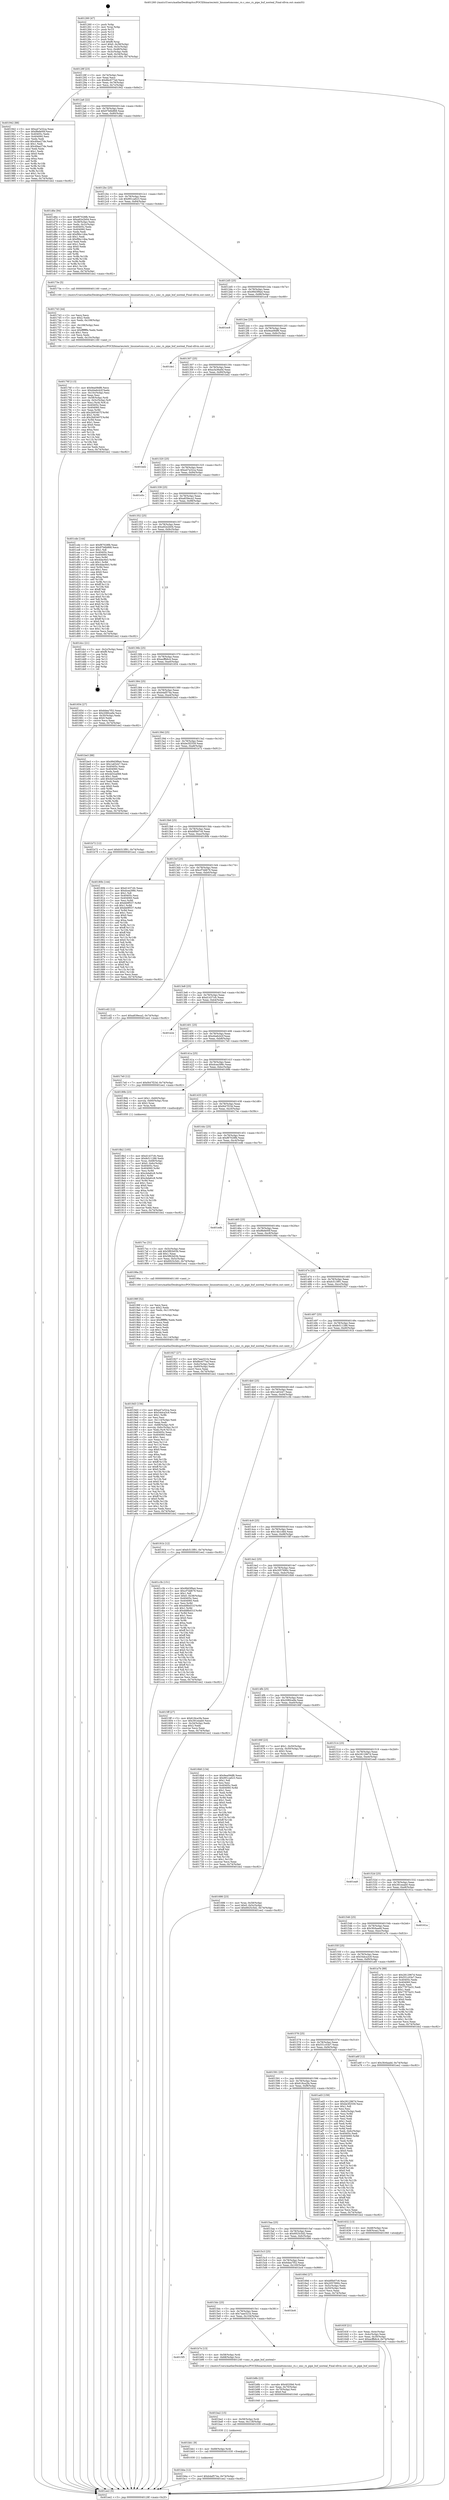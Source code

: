 digraph "0x401260" {
  label = "0x401260 (/mnt/c/Users/mathe/Desktop/tcc/POCII/binaries/extr_linuxnetsmcsmc_rx.c_smc_rx_pipe_buf_nosteal_Final-ollvm.out::main(0))"
  labelloc = "t"
  node[shape=record]

  Entry [label="",width=0.3,height=0.3,shape=circle,fillcolor=black,style=filled]
  "0x40128f" [label="{
     0x40128f [23]\l
     | [instrs]\l
     &nbsp;&nbsp;0x40128f \<+3\>: mov -0x74(%rbp),%eax\l
     &nbsp;&nbsp;0x401292 \<+2\>: mov %eax,%ecx\l
     &nbsp;&nbsp;0x401294 \<+6\>: sub $0x8bc677ed,%ecx\l
     &nbsp;&nbsp;0x40129a \<+3\>: mov %eax,-0x78(%rbp)\l
     &nbsp;&nbsp;0x40129d \<+3\>: mov %ecx,-0x7c(%rbp)\l
     &nbsp;&nbsp;0x4012a0 \<+6\>: je 0000000000401942 \<main+0x6e2\>\l
  }"]
  "0x401942" [label="{
     0x401942 [88]\l
     | [instrs]\l
     &nbsp;&nbsp;0x401942 \<+5\>: mov $0xa47a32ca,%eax\l
     &nbsp;&nbsp;0x401947 \<+5\>: mov $0xf8efe00f,%ecx\l
     &nbsp;&nbsp;0x40194c \<+7\>: mov 0x40405c,%edx\l
     &nbsp;&nbsp;0x401953 \<+7\>: mov 0x404060,%esi\l
     &nbsp;&nbsp;0x40195a \<+2\>: mov %edx,%edi\l
     &nbsp;&nbsp;0x40195c \<+6\>: add $0x49aa27de,%edi\l
     &nbsp;&nbsp;0x401962 \<+3\>: sub $0x1,%edi\l
     &nbsp;&nbsp;0x401965 \<+6\>: sub $0x49aa27de,%edi\l
     &nbsp;&nbsp;0x40196b \<+3\>: imul %edi,%edx\l
     &nbsp;&nbsp;0x40196e \<+3\>: and $0x1,%edx\l
     &nbsp;&nbsp;0x401971 \<+3\>: cmp $0x0,%edx\l
     &nbsp;&nbsp;0x401974 \<+4\>: sete %r8b\l
     &nbsp;&nbsp;0x401978 \<+3\>: cmp $0xa,%esi\l
     &nbsp;&nbsp;0x40197b \<+4\>: setl %r9b\l
     &nbsp;&nbsp;0x40197f \<+3\>: mov %r8b,%r10b\l
     &nbsp;&nbsp;0x401982 \<+3\>: and %r9b,%r10b\l
     &nbsp;&nbsp;0x401985 \<+3\>: xor %r9b,%r8b\l
     &nbsp;&nbsp;0x401988 \<+3\>: or %r8b,%r10b\l
     &nbsp;&nbsp;0x40198b \<+4\>: test $0x1,%r10b\l
     &nbsp;&nbsp;0x40198f \<+3\>: cmovne %ecx,%eax\l
     &nbsp;&nbsp;0x401992 \<+3\>: mov %eax,-0x74(%rbp)\l
     &nbsp;&nbsp;0x401995 \<+5\>: jmp 0000000000401ee2 \<main+0xc82\>\l
  }"]
  "0x4012a6" [label="{
     0x4012a6 [22]\l
     | [instrs]\l
     &nbsp;&nbsp;0x4012a6 \<+5\>: jmp 00000000004012ab \<main+0x4b\>\l
     &nbsp;&nbsp;0x4012ab \<+3\>: mov -0x78(%rbp),%eax\l
     &nbsp;&nbsp;0x4012ae \<+5\>: sub $0x97b6b868,%eax\l
     &nbsp;&nbsp;0x4012b3 \<+3\>: mov %eax,-0x80(%rbp)\l
     &nbsp;&nbsp;0x4012b6 \<+6\>: je 0000000000401d6e \<main+0xb0e\>\l
  }"]
  Exit [label="",width=0.3,height=0.3,shape=circle,fillcolor=black,style=filled,peripheries=2]
  "0x401d6e" [label="{
     0x401d6e [94]\l
     | [instrs]\l
     &nbsp;&nbsp;0x401d6e \<+5\>: mov $0xf87028fb,%eax\l
     &nbsp;&nbsp;0x401d73 \<+5\>: mov $0xa92e2b04,%ecx\l
     &nbsp;&nbsp;0x401d78 \<+3\>: mov -0x38(%rbp),%edx\l
     &nbsp;&nbsp;0x401d7b \<+3\>: mov %edx,-0x2c(%rbp)\l
     &nbsp;&nbsp;0x401d7e \<+7\>: mov 0x40405c,%edx\l
     &nbsp;&nbsp;0x401d85 \<+7\>: mov 0x404060,%esi\l
     &nbsp;&nbsp;0x401d8c \<+2\>: mov %edx,%edi\l
     &nbsp;&nbsp;0x401d8e \<+6\>: add $0xf9bc14ba,%edi\l
     &nbsp;&nbsp;0x401d94 \<+3\>: sub $0x1,%edi\l
     &nbsp;&nbsp;0x401d97 \<+6\>: sub $0xf9bc14ba,%edi\l
     &nbsp;&nbsp;0x401d9d \<+3\>: imul %edi,%edx\l
     &nbsp;&nbsp;0x401da0 \<+3\>: and $0x1,%edx\l
     &nbsp;&nbsp;0x401da3 \<+3\>: cmp $0x0,%edx\l
     &nbsp;&nbsp;0x401da6 \<+4\>: sete %r8b\l
     &nbsp;&nbsp;0x401daa \<+3\>: cmp $0xa,%esi\l
     &nbsp;&nbsp;0x401dad \<+4\>: setl %r9b\l
     &nbsp;&nbsp;0x401db1 \<+3\>: mov %r8b,%r10b\l
     &nbsp;&nbsp;0x401db4 \<+3\>: and %r9b,%r10b\l
     &nbsp;&nbsp;0x401db7 \<+3\>: xor %r9b,%r8b\l
     &nbsp;&nbsp;0x401dba \<+3\>: or %r8b,%r10b\l
     &nbsp;&nbsp;0x401dbd \<+4\>: test $0x1,%r10b\l
     &nbsp;&nbsp;0x401dc1 \<+3\>: cmovne %ecx,%eax\l
     &nbsp;&nbsp;0x401dc4 \<+3\>: mov %eax,-0x74(%rbp)\l
     &nbsp;&nbsp;0x401dc7 \<+5\>: jmp 0000000000401ee2 \<main+0xc82\>\l
  }"]
  "0x4012bc" [label="{
     0x4012bc [25]\l
     | [instrs]\l
     &nbsp;&nbsp;0x4012bc \<+5\>: jmp 00000000004012c1 \<main+0x61\>\l
     &nbsp;&nbsp;0x4012c1 \<+3\>: mov -0x78(%rbp),%eax\l
     &nbsp;&nbsp;0x4012c4 \<+5\>: sub $0x991ca623,%eax\l
     &nbsp;&nbsp;0x4012c9 \<+6\>: mov %eax,-0x84(%rbp)\l
     &nbsp;&nbsp;0x4012cf \<+6\>: je 000000000040173e \<main+0x4de\>\l
  }"]
  "0x401bba" [label="{
     0x401bba [12]\l
     | [instrs]\l
     &nbsp;&nbsp;0x401bba \<+7\>: movl $0xb4af574a,-0x74(%rbp)\l
     &nbsp;&nbsp;0x401bc1 \<+5\>: jmp 0000000000401ee2 \<main+0xc82\>\l
  }"]
  "0x40173e" [label="{
     0x40173e [5]\l
     | [instrs]\l
     &nbsp;&nbsp;0x40173e \<+5\>: call 0000000000401160 \<next_i\>\l
     | [calls]\l
     &nbsp;&nbsp;0x401160 \{1\} (/mnt/c/Users/mathe/Desktop/tcc/POCII/binaries/extr_linuxnetsmcsmc_rx.c_smc_rx_pipe_buf_nosteal_Final-ollvm.out::next_i)\l
  }"]
  "0x4012d5" [label="{
     0x4012d5 [25]\l
     | [instrs]\l
     &nbsp;&nbsp;0x4012d5 \<+5\>: jmp 00000000004012da \<main+0x7a\>\l
     &nbsp;&nbsp;0x4012da \<+3\>: mov -0x78(%rbp),%eax\l
     &nbsp;&nbsp;0x4012dd \<+5\>: sub $0x99d3f9a4,%eax\l
     &nbsp;&nbsp;0x4012e2 \<+6\>: mov %eax,-0x88(%rbp)\l
     &nbsp;&nbsp;0x4012e8 \<+6\>: je 0000000000401ec8 \<main+0xc68\>\l
  }"]
  "0x401bb1" [label="{
     0x401bb1 [9]\l
     | [instrs]\l
     &nbsp;&nbsp;0x401bb1 \<+4\>: mov -0x68(%rbp),%rdi\l
     &nbsp;&nbsp;0x401bb5 \<+5\>: call 0000000000401030 \<free@plt\>\l
     | [calls]\l
     &nbsp;&nbsp;0x401030 \{1\} (unknown)\l
  }"]
  "0x401ec8" [label="{
     0x401ec8\l
  }", style=dashed]
  "0x4012ee" [label="{
     0x4012ee [25]\l
     | [instrs]\l
     &nbsp;&nbsp;0x4012ee \<+5\>: jmp 00000000004012f3 \<main+0x93\>\l
     &nbsp;&nbsp;0x4012f3 \<+3\>: mov -0x78(%rbp),%eax\l
     &nbsp;&nbsp;0x4012f6 \<+5\>: sub $0x9ea09df6,%eax\l
     &nbsp;&nbsp;0x4012fb \<+6\>: mov %eax,-0x8c(%rbp)\l
     &nbsp;&nbsp;0x401301 \<+6\>: je 0000000000401de1 \<main+0xb81\>\l
  }"]
  "0x401ba2" [label="{
     0x401ba2 [15]\l
     | [instrs]\l
     &nbsp;&nbsp;0x401ba2 \<+4\>: mov -0x58(%rbp),%rdi\l
     &nbsp;&nbsp;0x401ba6 \<+6\>: mov %eax,-0x118(%rbp)\l
     &nbsp;&nbsp;0x401bac \<+5\>: call 0000000000401030 \<free@plt\>\l
     | [calls]\l
     &nbsp;&nbsp;0x401030 \{1\} (unknown)\l
  }"]
  "0x401de1" [label="{
     0x401de1\l
  }", style=dashed]
  "0x401307" [label="{
     0x401307 [25]\l
     | [instrs]\l
     &nbsp;&nbsp;0x401307 \<+5\>: jmp 000000000040130c \<main+0xac\>\l
     &nbsp;&nbsp;0x40130c \<+3\>: mov -0x78(%rbp),%eax\l
     &nbsp;&nbsp;0x40130f \<+5\>: sub $0xa3a36a0d,%eax\l
     &nbsp;&nbsp;0x401314 \<+6\>: mov %eax,-0x90(%rbp)\l
     &nbsp;&nbsp;0x40131a \<+6\>: je 0000000000401bd2 \<main+0x972\>\l
  }"]
  "0x401b8b" [label="{
     0x401b8b [23]\l
     | [instrs]\l
     &nbsp;&nbsp;0x401b8b \<+10\>: movabs $0x4020b6,%rdi\l
     &nbsp;&nbsp;0x401b95 \<+3\>: mov %eax,-0x70(%rbp)\l
     &nbsp;&nbsp;0x401b98 \<+3\>: mov -0x70(%rbp),%esi\l
     &nbsp;&nbsp;0x401b9b \<+2\>: mov $0x0,%al\l
     &nbsp;&nbsp;0x401b9d \<+5\>: call 0000000000401040 \<printf@plt\>\l
     | [calls]\l
     &nbsp;&nbsp;0x401040 \{1\} (unknown)\l
  }"]
  "0x401bd2" [label="{
     0x401bd2\l
  }", style=dashed]
  "0x401320" [label="{
     0x401320 [25]\l
     | [instrs]\l
     &nbsp;&nbsp;0x401320 \<+5\>: jmp 0000000000401325 \<main+0xc5\>\l
     &nbsp;&nbsp;0x401325 \<+3\>: mov -0x78(%rbp),%eax\l
     &nbsp;&nbsp;0x401328 \<+5\>: sub $0xa47a32ca,%eax\l
     &nbsp;&nbsp;0x40132d \<+6\>: mov %eax,-0x94(%rbp)\l
     &nbsp;&nbsp;0x401333 \<+6\>: je 0000000000401e5c \<main+0xbfc\>\l
  }"]
  "0x4015f5" [label="{
     0x4015f5\l
  }", style=dashed]
  "0x401e5c" [label="{
     0x401e5c\l
  }", style=dashed]
  "0x401339" [label="{
     0x401339 [25]\l
     | [instrs]\l
     &nbsp;&nbsp;0x401339 \<+5\>: jmp 000000000040133e \<main+0xde\>\l
     &nbsp;&nbsp;0x40133e \<+3\>: mov -0x78(%rbp),%eax\l
     &nbsp;&nbsp;0x401341 \<+5\>: sub $0xa839eca2,%eax\l
     &nbsp;&nbsp;0x401346 \<+6\>: mov %eax,-0x98(%rbp)\l
     &nbsp;&nbsp;0x40134c \<+6\>: je 0000000000401cde \<main+0xa7e\>\l
  }"]
  "0x401b7e" [label="{
     0x401b7e [13]\l
     | [instrs]\l
     &nbsp;&nbsp;0x401b7e \<+4\>: mov -0x58(%rbp),%rdi\l
     &nbsp;&nbsp;0x401b82 \<+4\>: mov -0x68(%rbp),%rsi\l
     &nbsp;&nbsp;0x401b86 \<+5\>: call 0000000000401240 \<smc_rx_pipe_buf_nosteal\>\l
     | [calls]\l
     &nbsp;&nbsp;0x401240 \{1\} (/mnt/c/Users/mathe/Desktop/tcc/POCII/binaries/extr_linuxnetsmcsmc_rx.c_smc_rx_pipe_buf_nosteal_Final-ollvm.out::smc_rx_pipe_buf_nosteal)\l
  }"]
  "0x401cde" [label="{
     0x401cde [144]\l
     | [instrs]\l
     &nbsp;&nbsp;0x401cde \<+5\>: mov $0xf87028fb,%eax\l
     &nbsp;&nbsp;0x401ce3 \<+5\>: mov $0x97b6b868,%ecx\l
     &nbsp;&nbsp;0x401ce8 \<+2\>: mov $0x1,%dl\l
     &nbsp;&nbsp;0x401cea \<+7\>: mov 0x40405c,%esi\l
     &nbsp;&nbsp;0x401cf1 \<+7\>: mov 0x404060,%edi\l
     &nbsp;&nbsp;0x401cf8 \<+3\>: mov %esi,%r8d\l
     &nbsp;&nbsp;0x401cfb \<+7\>: sub $0x4dac6e3,%r8d\l
     &nbsp;&nbsp;0x401d02 \<+4\>: sub $0x1,%r8d\l
     &nbsp;&nbsp;0x401d06 \<+7\>: add $0x4dac6e3,%r8d\l
     &nbsp;&nbsp;0x401d0d \<+4\>: imul %r8d,%esi\l
     &nbsp;&nbsp;0x401d11 \<+3\>: and $0x1,%esi\l
     &nbsp;&nbsp;0x401d14 \<+3\>: cmp $0x0,%esi\l
     &nbsp;&nbsp;0x401d17 \<+4\>: sete %r9b\l
     &nbsp;&nbsp;0x401d1b \<+3\>: cmp $0xa,%edi\l
     &nbsp;&nbsp;0x401d1e \<+4\>: setl %r10b\l
     &nbsp;&nbsp;0x401d22 \<+3\>: mov %r9b,%r11b\l
     &nbsp;&nbsp;0x401d25 \<+4\>: xor $0xff,%r11b\l
     &nbsp;&nbsp;0x401d29 \<+3\>: mov %r10b,%bl\l
     &nbsp;&nbsp;0x401d2c \<+3\>: xor $0xff,%bl\l
     &nbsp;&nbsp;0x401d2f \<+3\>: xor $0x0,%dl\l
     &nbsp;&nbsp;0x401d32 \<+3\>: mov %r11b,%r14b\l
     &nbsp;&nbsp;0x401d35 \<+4\>: and $0x0,%r14b\l
     &nbsp;&nbsp;0x401d39 \<+3\>: and %dl,%r9b\l
     &nbsp;&nbsp;0x401d3c \<+3\>: mov %bl,%r15b\l
     &nbsp;&nbsp;0x401d3f \<+4\>: and $0x0,%r15b\l
     &nbsp;&nbsp;0x401d43 \<+3\>: and %dl,%r10b\l
     &nbsp;&nbsp;0x401d46 \<+3\>: or %r9b,%r14b\l
     &nbsp;&nbsp;0x401d49 \<+3\>: or %r10b,%r15b\l
     &nbsp;&nbsp;0x401d4c \<+3\>: xor %r15b,%r14b\l
     &nbsp;&nbsp;0x401d4f \<+3\>: or %bl,%r11b\l
     &nbsp;&nbsp;0x401d52 \<+4\>: xor $0xff,%r11b\l
     &nbsp;&nbsp;0x401d56 \<+3\>: or $0x0,%dl\l
     &nbsp;&nbsp;0x401d59 \<+3\>: and %dl,%r11b\l
     &nbsp;&nbsp;0x401d5c \<+3\>: or %r11b,%r14b\l
     &nbsp;&nbsp;0x401d5f \<+4\>: test $0x1,%r14b\l
     &nbsp;&nbsp;0x401d63 \<+3\>: cmovne %ecx,%eax\l
     &nbsp;&nbsp;0x401d66 \<+3\>: mov %eax,-0x74(%rbp)\l
     &nbsp;&nbsp;0x401d69 \<+5\>: jmp 0000000000401ee2 \<main+0xc82\>\l
  }"]
  "0x401352" [label="{
     0x401352 [25]\l
     | [instrs]\l
     &nbsp;&nbsp;0x401352 \<+5\>: jmp 0000000000401357 \<main+0xf7\>\l
     &nbsp;&nbsp;0x401357 \<+3\>: mov -0x78(%rbp),%eax\l
     &nbsp;&nbsp;0x40135a \<+5\>: sub $0xa92e2b04,%eax\l
     &nbsp;&nbsp;0x40135f \<+6\>: mov %eax,-0x9c(%rbp)\l
     &nbsp;&nbsp;0x401365 \<+6\>: je 0000000000401dcc \<main+0xb6c\>\l
  }"]
  "0x4015dc" [label="{
     0x4015dc [25]\l
     | [instrs]\l
     &nbsp;&nbsp;0x4015dc \<+5\>: jmp 00000000004015e1 \<main+0x381\>\l
     &nbsp;&nbsp;0x4015e1 \<+3\>: mov -0x78(%rbp),%eax\l
     &nbsp;&nbsp;0x4015e4 \<+5\>: sub $0x7aae321b,%eax\l
     &nbsp;&nbsp;0x4015e9 \<+6\>: mov %eax,-0x104(%rbp)\l
     &nbsp;&nbsp;0x4015ef \<+6\>: je 0000000000401b7e \<main+0x91e\>\l
  }"]
  "0x401dcc" [label="{
     0x401dcc [21]\l
     | [instrs]\l
     &nbsp;&nbsp;0x401dcc \<+3\>: mov -0x2c(%rbp),%eax\l
     &nbsp;&nbsp;0x401dcf \<+7\>: add $0xf8,%rsp\l
     &nbsp;&nbsp;0x401dd6 \<+1\>: pop %rbx\l
     &nbsp;&nbsp;0x401dd7 \<+2\>: pop %r12\l
     &nbsp;&nbsp;0x401dd9 \<+2\>: pop %r13\l
     &nbsp;&nbsp;0x401ddb \<+2\>: pop %r14\l
     &nbsp;&nbsp;0x401ddd \<+2\>: pop %r15\l
     &nbsp;&nbsp;0x401ddf \<+1\>: pop %rbp\l
     &nbsp;&nbsp;0x401de0 \<+1\>: ret\l
  }"]
  "0x40136b" [label="{
     0x40136b [25]\l
     | [instrs]\l
     &nbsp;&nbsp;0x40136b \<+5\>: jmp 0000000000401370 \<main+0x110\>\l
     &nbsp;&nbsp;0x401370 \<+3\>: mov -0x78(%rbp),%eax\l
     &nbsp;&nbsp;0x401373 \<+5\>: sub $0xacffb6c4,%eax\l
     &nbsp;&nbsp;0x401378 \<+6\>: mov %eax,-0xa0(%rbp)\l
     &nbsp;&nbsp;0x40137e \<+6\>: je 0000000000401654 \<main+0x3f4\>\l
  }"]
  "0x401bc6" [label="{
     0x401bc6\l
  }", style=dashed]
  "0x401654" [label="{
     0x401654 [27]\l
     | [instrs]\l
     &nbsp;&nbsp;0x401654 \<+5\>: mov $0x6dea7f52,%eax\l
     &nbsp;&nbsp;0x401659 \<+5\>: mov $0x2080ca9e,%ecx\l
     &nbsp;&nbsp;0x40165e \<+3\>: mov -0x30(%rbp),%edx\l
     &nbsp;&nbsp;0x401661 \<+3\>: cmp $0x0,%edx\l
     &nbsp;&nbsp;0x401664 \<+3\>: cmove %ecx,%eax\l
     &nbsp;&nbsp;0x401667 \<+3\>: mov %eax,-0x74(%rbp)\l
     &nbsp;&nbsp;0x40166a \<+5\>: jmp 0000000000401ee2 \<main+0xc82\>\l
  }"]
  "0x401384" [label="{
     0x401384 [25]\l
     | [instrs]\l
     &nbsp;&nbsp;0x401384 \<+5\>: jmp 0000000000401389 \<main+0x129\>\l
     &nbsp;&nbsp;0x401389 \<+3\>: mov -0x78(%rbp),%eax\l
     &nbsp;&nbsp;0x40138c \<+5\>: sub $0xb4af574a,%eax\l
     &nbsp;&nbsp;0x401391 \<+6\>: mov %eax,-0xa4(%rbp)\l
     &nbsp;&nbsp;0x401397 \<+6\>: je 0000000000401be3 \<main+0x983\>\l
  }"]
  "0x4019d3" [label="{
     0x4019d3 [156]\l
     | [instrs]\l
     &nbsp;&nbsp;0x4019d3 \<+5\>: mov $0xa47a32ca,%ecx\l
     &nbsp;&nbsp;0x4019d8 \<+5\>: mov $0x54dca3c9,%edx\l
     &nbsp;&nbsp;0x4019dd \<+3\>: mov $0x1,%r8b\l
     &nbsp;&nbsp;0x4019e0 \<+2\>: xor %esi,%esi\l
     &nbsp;&nbsp;0x4019e2 \<+6\>: mov -0x114(%rbp),%edi\l
     &nbsp;&nbsp;0x4019e8 \<+3\>: imul %eax,%edi\l
     &nbsp;&nbsp;0x4019eb \<+4\>: mov -0x68(%rbp),%r9\l
     &nbsp;&nbsp;0x4019ef \<+4\>: movslq -0x6c(%rbp),%r10\l
     &nbsp;&nbsp;0x4019f3 \<+4\>: mov %edi,(%r9,%r10,4)\l
     &nbsp;&nbsp;0x4019f7 \<+7\>: mov 0x40405c,%eax\l
     &nbsp;&nbsp;0x4019fe \<+7\>: mov 0x404060,%edi\l
     &nbsp;&nbsp;0x401a05 \<+3\>: sub $0x1,%esi\l
     &nbsp;&nbsp;0x401a08 \<+3\>: mov %eax,%r11d\l
     &nbsp;&nbsp;0x401a0b \<+3\>: add %esi,%r11d\l
     &nbsp;&nbsp;0x401a0e \<+4\>: imul %r11d,%eax\l
     &nbsp;&nbsp;0x401a12 \<+3\>: and $0x1,%eax\l
     &nbsp;&nbsp;0x401a15 \<+3\>: cmp $0x0,%eax\l
     &nbsp;&nbsp;0x401a18 \<+3\>: sete %bl\l
     &nbsp;&nbsp;0x401a1b \<+3\>: cmp $0xa,%edi\l
     &nbsp;&nbsp;0x401a1e \<+4\>: setl %r14b\l
     &nbsp;&nbsp;0x401a22 \<+3\>: mov %bl,%r15b\l
     &nbsp;&nbsp;0x401a25 \<+4\>: xor $0xff,%r15b\l
     &nbsp;&nbsp;0x401a29 \<+3\>: mov %r14b,%r12b\l
     &nbsp;&nbsp;0x401a2c \<+4\>: xor $0xff,%r12b\l
     &nbsp;&nbsp;0x401a30 \<+4\>: xor $0x0,%r8b\l
     &nbsp;&nbsp;0x401a34 \<+3\>: mov %r15b,%r13b\l
     &nbsp;&nbsp;0x401a37 \<+4\>: and $0x0,%r13b\l
     &nbsp;&nbsp;0x401a3b \<+3\>: and %r8b,%bl\l
     &nbsp;&nbsp;0x401a3e \<+3\>: mov %r12b,%al\l
     &nbsp;&nbsp;0x401a41 \<+2\>: and $0x0,%al\l
     &nbsp;&nbsp;0x401a43 \<+3\>: and %r8b,%r14b\l
     &nbsp;&nbsp;0x401a46 \<+3\>: or %bl,%r13b\l
     &nbsp;&nbsp;0x401a49 \<+3\>: or %r14b,%al\l
     &nbsp;&nbsp;0x401a4c \<+3\>: xor %al,%r13b\l
     &nbsp;&nbsp;0x401a4f \<+3\>: or %r12b,%r15b\l
     &nbsp;&nbsp;0x401a52 \<+4\>: xor $0xff,%r15b\l
     &nbsp;&nbsp;0x401a56 \<+4\>: or $0x0,%r8b\l
     &nbsp;&nbsp;0x401a5a \<+3\>: and %r8b,%r15b\l
     &nbsp;&nbsp;0x401a5d \<+3\>: or %r15b,%r13b\l
     &nbsp;&nbsp;0x401a60 \<+4\>: test $0x1,%r13b\l
     &nbsp;&nbsp;0x401a64 \<+3\>: cmovne %edx,%ecx\l
     &nbsp;&nbsp;0x401a67 \<+3\>: mov %ecx,-0x74(%rbp)\l
     &nbsp;&nbsp;0x401a6a \<+5\>: jmp 0000000000401ee2 \<main+0xc82\>\l
  }"]
  "0x401be3" [label="{
     0x401be3 [88]\l
     | [instrs]\l
     &nbsp;&nbsp;0x401be3 \<+5\>: mov $0x99d3f9a4,%eax\l
     &nbsp;&nbsp;0x401be8 \<+5\>: mov $0x1a63cb7,%ecx\l
     &nbsp;&nbsp;0x401bed \<+7\>: mov 0x40405c,%edx\l
     &nbsp;&nbsp;0x401bf4 \<+7\>: mov 0x404060,%esi\l
     &nbsp;&nbsp;0x401bfb \<+2\>: mov %edx,%edi\l
     &nbsp;&nbsp;0x401bfd \<+6\>: sub $0x4d32a068,%edi\l
     &nbsp;&nbsp;0x401c03 \<+3\>: sub $0x1,%edi\l
     &nbsp;&nbsp;0x401c06 \<+6\>: add $0x4d32a068,%edi\l
     &nbsp;&nbsp;0x401c0c \<+3\>: imul %edi,%edx\l
     &nbsp;&nbsp;0x401c0f \<+3\>: and $0x1,%edx\l
     &nbsp;&nbsp;0x401c12 \<+3\>: cmp $0x0,%edx\l
     &nbsp;&nbsp;0x401c15 \<+4\>: sete %r8b\l
     &nbsp;&nbsp;0x401c19 \<+3\>: cmp $0xa,%esi\l
     &nbsp;&nbsp;0x401c1c \<+4\>: setl %r9b\l
     &nbsp;&nbsp;0x401c20 \<+3\>: mov %r8b,%r10b\l
     &nbsp;&nbsp;0x401c23 \<+3\>: and %r9b,%r10b\l
     &nbsp;&nbsp;0x401c26 \<+3\>: xor %r9b,%r8b\l
     &nbsp;&nbsp;0x401c29 \<+3\>: or %r8b,%r10b\l
     &nbsp;&nbsp;0x401c2c \<+4\>: test $0x1,%r10b\l
     &nbsp;&nbsp;0x401c30 \<+3\>: cmovne %ecx,%eax\l
     &nbsp;&nbsp;0x401c33 \<+3\>: mov %eax,-0x74(%rbp)\l
     &nbsp;&nbsp;0x401c36 \<+5\>: jmp 0000000000401ee2 \<main+0xc82\>\l
  }"]
  "0x40139d" [label="{
     0x40139d [25]\l
     | [instrs]\l
     &nbsp;&nbsp;0x40139d \<+5\>: jmp 00000000004013a2 \<main+0x142\>\l
     &nbsp;&nbsp;0x4013a2 \<+3\>: mov -0x78(%rbp),%eax\l
     &nbsp;&nbsp;0x4013a5 \<+5\>: sub $0xbe3f2559,%eax\l
     &nbsp;&nbsp;0x4013aa \<+6\>: mov %eax,-0xa8(%rbp)\l
     &nbsp;&nbsp;0x4013b0 \<+6\>: je 0000000000401b72 \<main+0x912\>\l
  }"]
  "0x40199f" [label="{
     0x40199f [52]\l
     | [instrs]\l
     &nbsp;&nbsp;0x40199f \<+2\>: xor %ecx,%ecx\l
     &nbsp;&nbsp;0x4019a1 \<+5\>: mov $0x2,%edx\l
     &nbsp;&nbsp;0x4019a6 \<+6\>: mov %edx,-0x110(%rbp)\l
     &nbsp;&nbsp;0x4019ac \<+1\>: cltd\l
     &nbsp;&nbsp;0x4019ad \<+6\>: mov -0x110(%rbp),%esi\l
     &nbsp;&nbsp;0x4019b3 \<+2\>: idiv %esi\l
     &nbsp;&nbsp;0x4019b5 \<+6\>: imul $0xfffffffe,%edx,%edx\l
     &nbsp;&nbsp;0x4019bb \<+2\>: mov %ecx,%edi\l
     &nbsp;&nbsp;0x4019bd \<+2\>: sub %edx,%edi\l
     &nbsp;&nbsp;0x4019bf \<+2\>: mov %ecx,%edx\l
     &nbsp;&nbsp;0x4019c1 \<+3\>: sub $0x1,%edx\l
     &nbsp;&nbsp;0x4019c4 \<+2\>: add %edx,%edi\l
     &nbsp;&nbsp;0x4019c6 \<+2\>: sub %edi,%ecx\l
     &nbsp;&nbsp;0x4019c8 \<+6\>: mov %ecx,-0x114(%rbp)\l
     &nbsp;&nbsp;0x4019ce \<+5\>: call 0000000000401160 \<next_i\>\l
     | [calls]\l
     &nbsp;&nbsp;0x401160 \{1\} (/mnt/c/Users/mathe/Desktop/tcc/POCII/binaries/extr_linuxnetsmcsmc_rx.c_smc_rx_pipe_buf_nosteal_Final-ollvm.out::next_i)\l
  }"]
  "0x401b72" [label="{
     0x401b72 [12]\l
     | [instrs]\l
     &nbsp;&nbsp;0x401b72 \<+7\>: movl $0xfc513f91,-0x74(%rbp)\l
     &nbsp;&nbsp;0x401b79 \<+5\>: jmp 0000000000401ee2 \<main+0xc82\>\l
  }"]
  "0x4013b6" [label="{
     0x4013b6 [25]\l
     | [instrs]\l
     &nbsp;&nbsp;0x4013b6 \<+5\>: jmp 00000000004013bb \<main+0x15b\>\l
     &nbsp;&nbsp;0x4013bb \<+3\>: mov -0x78(%rbp),%eax\l
     &nbsp;&nbsp;0x4013be \<+5\>: sub $0xbf0b07c6,%eax\l
     &nbsp;&nbsp;0x4013c3 \<+6\>: mov %eax,-0xac(%rbp)\l
     &nbsp;&nbsp;0x4013c9 \<+6\>: je 000000000040180b \<main+0x5ab\>\l
  }"]
  "0x4018b2" [label="{
     0x4018b2 [105]\l
     | [instrs]\l
     &nbsp;&nbsp;0x4018b2 \<+5\>: mov $0xd1437cfc,%ecx\l
     &nbsp;&nbsp;0x4018b7 \<+5\>: mov $0xfe511286,%edx\l
     &nbsp;&nbsp;0x4018bc \<+4\>: mov %rax,-0x68(%rbp)\l
     &nbsp;&nbsp;0x4018c0 \<+7\>: movl $0x0,-0x6c(%rbp)\l
     &nbsp;&nbsp;0x4018c7 \<+7\>: mov 0x40405c,%esi\l
     &nbsp;&nbsp;0x4018ce \<+8\>: mov 0x404060,%r8d\l
     &nbsp;&nbsp;0x4018d6 \<+3\>: mov %esi,%r9d\l
     &nbsp;&nbsp;0x4018d9 \<+7\>: sub $0xcbdafcc8,%r9d\l
     &nbsp;&nbsp;0x4018e0 \<+4\>: sub $0x1,%r9d\l
     &nbsp;&nbsp;0x4018e4 \<+7\>: add $0xcbdafcc8,%r9d\l
     &nbsp;&nbsp;0x4018eb \<+4\>: imul %r9d,%esi\l
     &nbsp;&nbsp;0x4018ef \<+3\>: and $0x1,%esi\l
     &nbsp;&nbsp;0x4018f2 \<+3\>: cmp $0x0,%esi\l
     &nbsp;&nbsp;0x4018f5 \<+4\>: sete %r10b\l
     &nbsp;&nbsp;0x4018f9 \<+4\>: cmp $0xa,%r8d\l
     &nbsp;&nbsp;0x4018fd \<+4\>: setl %r11b\l
     &nbsp;&nbsp;0x401901 \<+3\>: mov %r10b,%bl\l
     &nbsp;&nbsp;0x401904 \<+3\>: and %r11b,%bl\l
     &nbsp;&nbsp;0x401907 \<+3\>: xor %r11b,%r10b\l
     &nbsp;&nbsp;0x40190a \<+3\>: or %r10b,%bl\l
     &nbsp;&nbsp;0x40190d \<+3\>: test $0x1,%bl\l
     &nbsp;&nbsp;0x401910 \<+3\>: cmovne %edx,%ecx\l
     &nbsp;&nbsp;0x401913 \<+3\>: mov %ecx,-0x74(%rbp)\l
     &nbsp;&nbsp;0x401916 \<+5\>: jmp 0000000000401ee2 \<main+0xc82\>\l
  }"]
  "0x40180b" [label="{
     0x40180b [144]\l
     | [instrs]\l
     &nbsp;&nbsp;0x40180b \<+5\>: mov $0xd1437cfc,%eax\l
     &nbsp;&nbsp;0x401810 \<+5\>: mov $0xdcea398c,%ecx\l
     &nbsp;&nbsp;0x401815 \<+2\>: mov $0x1,%dl\l
     &nbsp;&nbsp;0x401817 \<+7\>: mov 0x40405c,%esi\l
     &nbsp;&nbsp;0x40181e \<+7\>: mov 0x404060,%edi\l
     &nbsp;&nbsp;0x401825 \<+3\>: mov %esi,%r8d\l
     &nbsp;&nbsp;0x401828 \<+7\>: sub $0xbb9f537,%r8d\l
     &nbsp;&nbsp;0x40182f \<+4\>: sub $0x1,%r8d\l
     &nbsp;&nbsp;0x401833 \<+7\>: add $0xbb9f537,%r8d\l
     &nbsp;&nbsp;0x40183a \<+4\>: imul %r8d,%esi\l
     &nbsp;&nbsp;0x40183e \<+3\>: and $0x1,%esi\l
     &nbsp;&nbsp;0x401841 \<+3\>: cmp $0x0,%esi\l
     &nbsp;&nbsp;0x401844 \<+4\>: sete %r9b\l
     &nbsp;&nbsp;0x401848 \<+3\>: cmp $0xa,%edi\l
     &nbsp;&nbsp;0x40184b \<+4\>: setl %r10b\l
     &nbsp;&nbsp;0x40184f \<+3\>: mov %r9b,%r11b\l
     &nbsp;&nbsp;0x401852 \<+4\>: xor $0xff,%r11b\l
     &nbsp;&nbsp;0x401856 \<+3\>: mov %r10b,%bl\l
     &nbsp;&nbsp;0x401859 \<+3\>: xor $0xff,%bl\l
     &nbsp;&nbsp;0x40185c \<+3\>: xor $0x0,%dl\l
     &nbsp;&nbsp;0x40185f \<+3\>: mov %r11b,%r14b\l
     &nbsp;&nbsp;0x401862 \<+4\>: and $0x0,%r14b\l
     &nbsp;&nbsp;0x401866 \<+3\>: and %dl,%r9b\l
     &nbsp;&nbsp;0x401869 \<+3\>: mov %bl,%r15b\l
     &nbsp;&nbsp;0x40186c \<+4\>: and $0x0,%r15b\l
     &nbsp;&nbsp;0x401870 \<+3\>: and %dl,%r10b\l
     &nbsp;&nbsp;0x401873 \<+3\>: or %r9b,%r14b\l
     &nbsp;&nbsp;0x401876 \<+3\>: or %r10b,%r15b\l
     &nbsp;&nbsp;0x401879 \<+3\>: xor %r15b,%r14b\l
     &nbsp;&nbsp;0x40187c \<+3\>: or %bl,%r11b\l
     &nbsp;&nbsp;0x40187f \<+4\>: xor $0xff,%r11b\l
     &nbsp;&nbsp;0x401883 \<+3\>: or $0x0,%dl\l
     &nbsp;&nbsp;0x401886 \<+3\>: and %dl,%r11b\l
     &nbsp;&nbsp;0x401889 \<+3\>: or %r11b,%r14b\l
     &nbsp;&nbsp;0x40188c \<+4\>: test $0x1,%r14b\l
     &nbsp;&nbsp;0x401890 \<+3\>: cmovne %ecx,%eax\l
     &nbsp;&nbsp;0x401893 \<+3\>: mov %eax,-0x74(%rbp)\l
     &nbsp;&nbsp;0x401896 \<+5\>: jmp 0000000000401ee2 \<main+0xc82\>\l
  }"]
  "0x4013cf" [label="{
     0x4013cf [25]\l
     | [instrs]\l
     &nbsp;&nbsp;0x4013cf \<+5\>: jmp 00000000004013d4 \<main+0x174\>\l
     &nbsp;&nbsp;0x4013d4 \<+3\>: mov -0x78(%rbp),%eax\l
     &nbsp;&nbsp;0x4013d7 \<+5\>: sub $0xcf7dd679,%eax\l
     &nbsp;&nbsp;0x4013dc \<+6\>: mov %eax,-0xb0(%rbp)\l
     &nbsp;&nbsp;0x4013e2 \<+6\>: je 0000000000401cd2 \<main+0xa72\>\l
  }"]
  "0x40176f" [label="{
     0x40176f [113]\l
     | [instrs]\l
     &nbsp;&nbsp;0x40176f \<+5\>: mov $0x9ea09df6,%ecx\l
     &nbsp;&nbsp;0x401774 \<+5\>: mov $0xd4a6cb2f,%edx\l
     &nbsp;&nbsp;0x401779 \<+6\>: mov -0x10c(%rbp),%esi\l
     &nbsp;&nbsp;0x40177f \<+3\>: imul %eax,%esi\l
     &nbsp;&nbsp;0x401782 \<+4\>: mov -0x58(%rbp),%rdi\l
     &nbsp;&nbsp;0x401786 \<+4\>: movslq -0x5c(%rbp),%r8\l
     &nbsp;&nbsp;0x40178a \<+4\>: mov %esi,(%rdi,%r8,4)\l
     &nbsp;&nbsp;0x40178e \<+7\>: mov 0x40405c,%eax\l
     &nbsp;&nbsp;0x401795 \<+7\>: mov 0x404060,%esi\l
     &nbsp;&nbsp;0x40179c \<+3\>: mov %eax,%r9d\l
     &nbsp;&nbsp;0x40179f \<+7\>: add $0x2b93407f,%r9d\l
     &nbsp;&nbsp;0x4017a6 \<+4\>: sub $0x1,%r9d\l
     &nbsp;&nbsp;0x4017aa \<+7\>: sub $0x2b93407f,%r9d\l
     &nbsp;&nbsp;0x4017b1 \<+4\>: imul %r9d,%eax\l
     &nbsp;&nbsp;0x4017b5 \<+3\>: and $0x1,%eax\l
     &nbsp;&nbsp;0x4017b8 \<+3\>: cmp $0x0,%eax\l
     &nbsp;&nbsp;0x4017bb \<+4\>: sete %r10b\l
     &nbsp;&nbsp;0x4017bf \<+3\>: cmp $0xa,%esi\l
     &nbsp;&nbsp;0x4017c2 \<+4\>: setl %r11b\l
     &nbsp;&nbsp;0x4017c6 \<+3\>: mov %r10b,%bl\l
     &nbsp;&nbsp;0x4017c9 \<+3\>: and %r11b,%bl\l
     &nbsp;&nbsp;0x4017cc \<+3\>: xor %r11b,%r10b\l
     &nbsp;&nbsp;0x4017cf \<+3\>: or %r10b,%bl\l
     &nbsp;&nbsp;0x4017d2 \<+3\>: test $0x1,%bl\l
     &nbsp;&nbsp;0x4017d5 \<+3\>: cmovne %edx,%ecx\l
     &nbsp;&nbsp;0x4017d8 \<+3\>: mov %ecx,-0x74(%rbp)\l
     &nbsp;&nbsp;0x4017db \<+5\>: jmp 0000000000401ee2 \<main+0xc82\>\l
  }"]
  "0x401cd2" [label="{
     0x401cd2 [12]\l
     | [instrs]\l
     &nbsp;&nbsp;0x401cd2 \<+7\>: movl $0xa839eca2,-0x74(%rbp)\l
     &nbsp;&nbsp;0x401cd9 \<+5\>: jmp 0000000000401ee2 \<main+0xc82\>\l
  }"]
  "0x4013e8" [label="{
     0x4013e8 [25]\l
     | [instrs]\l
     &nbsp;&nbsp;0x4013e8 \<+5\>: jmp 00000000004013ed \<main+0x18d\>\l
     &nbsp;&nbsp;0x4013ed \<+3\>: mov -0x78(%rbp),%eax\l
     &nbsp;&nbsp;0x4013f0 \<+5\>: sub $0xd1437cfc,%eax\l
     &nbsp;&nbsp;0x4013f5 \<+6\>: mov %eax,-0xb4(%rbp)\l
     &nbsp;&nbsp;0x4013fb \<+6\>: je 0000000000401e2e \<main+0xbce\>\l
  }"]
  "0x401743" [label="{
     0x401743 [44]\l
     | [instrs]\l
     &nbsp;&nbsp;0x401743 \<+2\>: xor %ecx,%ecx\l
     &nbsp;&nbsp;0x401745 \<+5\>: mov $0x2,%edx\l
     &nbsp;&nbsp;0x40174a \<+6\>: mov %edx,-0x108(%rbp)\l
     &nbsp;&nbsp;0x401750 \<+1\>: cltd\l
     &nbsp;&nbsp;0x401751 \<+6\>: mov -0x108(%rbp),%esi\l
     &nbsp;&nbsp;0x401757 \<+2\>: idiv %esi\l
     &nbsp;&nbsp;0x401759 \<+6\>: imul $0xfffffffe,%edx,%edx\l
     &nbsp;&nbsp;0x40175f \<+3\>: sub $0x1,%ecx\l
     &nbsp;&nbsp;0x401762 \<+2\>: sub %ecx,%edx\l
     &nbsp;&nbsp;0x401764 \<+6\>: mov %edx,-0x10c(%rbp)\l
     &nbsp;&nbsp;0x40176a \<+5\>: call 0000000000401160 \<next_i\>\l
     | [calls]\l
     &nbsp;&nbsp;0x401160 \{1\} (/mnt/c/Users/mathe/Desktop/tcc/POCII/binaries/extr_linuxnetsmcsmc_rx.c_smc_rx_pipe_buf_nosteal_Final-ollvm.out::next_i)\l
  }"]
  "0x401e2e" [label="{
     0x401e2e\l
  }", style=dashed]
  "0x401401" [label="{
     0x401401 [25]\l
     | [instrs]\l
     &nbsp;&nbsp;0x401401 \<+5\>: jmp 0000000000401406 \<main+0x1a6\>\l
     &nbsp;&nbsp;0x401406 \<+3\>: mov -0x78(%rbp),%eax\l
     &nbsp;&nbsp;0x401409 \<+5\>: sub $0xd4a6cb2f,%eax\l
     &nbsp;&nbsp;0x40140e \<+6\>: mov %eax,-0xb8(%rbp)\l
     &nbsp;&nbsp;0x401414 \<+6\>: je 00000000004017e0 \<main+0x580\>\l
  }"]
  "0x4015c3" [label="{
     0x4015c3 [25]\l
     | [instrs]\l
     &nbsp;&nbsp;0x4015c3 \<+5\>: jmp 00000000004015c8 \<main+0x368\>\l
     &nbsp;&nbsp;0x4015c8 \<+3\>: mov -0x78(%rbp),%eax\l
     &nbsp;&nbsp;0x4015cb \<+5\>: sub $0x6dea7f52,%eax\l
     &nbsp;&nbsp;0x4015d0 \<+6\>: mov %eax,-0x100(%rbp)\l
     &nbsp;&nbsp;0x4015d6 \<+6\>: je 0000000000401bc6 \<main+0x966\>\l
  }"]
  "0x4017e0" [label="{
     0x4017e0 [12]\l
     | [instrs]\l
     &nbsp;&nbsp;0x4017e0 \<+7\>: movl $0xf447f23d,-0x74(%rbp)\l
     &nbsp;&nbsp;0x4017e7 \<+5\>: jmp 0000000000401ee2 \<main+0xc82\>\l
  }"]
  "0x40141a" [label="{
     0x40141a [25]\l
     | [instrs]\l
     &nbsp;&nbsp;0x40141a \<+5\>: jmp 000000000040141f \<main+0x1bf\>\l
     &nbsp;&nbsp;0x40141f \<+3\>: mov -0x78(%rbp),%eax\l
     &nbsp;&nbsp;0x401422 \<+5\>: sub $0xdcea398c,%eax\l
     &nbsp;&nbsp;0x401427 \<+6\>: mov %eax,-0xbc(%rbp)\l
     &nbsp;&nbsp;0x40142d \<+6\>: je 000000000040189b \<main+0x63b\>\l
  }"]
  "0x40169d" [label="{
     0x40169d [27]\l
     | [instrs]\l
     &nbsp;&nbsp;0x40169d \<+5\>: mov $0xbf0b07c6,%eax\l
     &nbsp;&nbsp;0x4016a2 \<+5\>: mov $0x2057690c,%ecx\l
     &nbsp;&nbsp;0x4016a7 \<+3\>: mov -0x5c(%rbp),%edx\l
     &nbsp;&nbsp;0x4016aa \<+3\>: cmp -0x50(%rbp),%edx\l
     &nbsp;&nbsp;0x4016ad \<+3\>: cmovl %ecx,%eax\l
     &nbsp;&nbsp;0x4016b0 \<+3\>: mov %eax,-0x74(%rbp)\l
     &nbsp;&nbsp;0x4016b3 \<+5\>: jmp 0000000000401ee2 \<main+0xc82\>\l
  }"]
  "0x40189b" [label="{
     0x40189b [23]\l
     | [instrs]\l
     &nbsp;&nbsp;0x40189b \<+7\>: movl $0x1,-0x60(%rbp)\l
     &nbsp;&nbsp;0x4018a2 \<+4\>: movslq -0x60(%rbp),%rax\l
     &nbsp;&nbsp;0x4018a6 \<+4\>: shl $0x2,%rax\l
     &nbsp;&nbsp;0x4018aa \<+3\>: mov %rax,%rdi\l
     &nbsp;&nbsp;0x4018ad \<+5\>: call 0000000000401050 \<malloc@plt\>\l
     | [calls]\l
     &nbsp;&nbsp;0x401050 \{1\} (unknown)\l
  }"]
  "0x401433" [label="{
     0x401433 [25]\l
     | [instrs]\l
     &nbsp;&nbsp;0x401433 \<+5\>: jmp 0000000000401438 \<main+0x1d8\>\l
     &nbsp;&nbsp;0x401438 \<+3\>: mov -0x78(%rbp),%eax\l
     &nbsp;&nbsp;0x40143b \<+5\>: sub $0xf447f23d,%eax\l
     &nbsp;&nbsp;0x401440 \<+6\>: mov %eax,-0xc0(%rbp)\l
     &nbsp;&nbsp;0x401446 \<+6\>: je 00000000004017ec \<main+0x58c\>\l
  }"]
  "0x401686" [label="{
     0x401686 [23]\l
     | [instrs]\l
     &nbsp;&nbsp;0x401686 \<+4\>: mov %rax,-0x58(%rbp)\l
     &nbsp;&nbsp;0x40168a \<+7\>: movl $0x0,-0x5c(%rbp)\l
     &nbsp;&nbsp;0x401691 \<+7\>: movl $0x6925c5d2,-0x74(%rbp)\l
     &nbsp;&nbsp;0x401698 \<+5\>: jmp 0000000000401ee2 \<main+0xc82\>\l
  }"]
  "0x4017ec" [label="{
     0x4017ec [31]\l
     | [instrs]\l
     &nbsp;&nbsp;0x4017ec \<+3\>: mov -0x5c(%rbp),%eax\l
     &nbsp;&nbsp;0x4017ef \<+5\>: add $0x5f82b03b,%eax\l
     &nbsp;&nbsp;0x4017f4 \<+3\>: add $0x1,%eax\l
     &nbsp;&nbsp;0x4017f7 \<+5\>: sub $0x5f82b03b,%eax\l
     &nbsp;&nbsp;0x4017fc \<+3\>: mov %eax,-0x5c(%rbp)\l
     &nbsp;&nbsp;0x4017ff \<+7\>: movl $0x6925c5d2,-0x74(%rbp)\l
     &nbsp;&nbsp;0x401806 \<+5\>: jmp 0000000000401ee2 \<main+0xc82\>\l
  }"]
  "0x40144c" [label="{
     0x40144c [25]\l
     | [instrs]\l
     &nbsp;&nbsp;0x40144c \<+5\>: jmp 0000000000401451 \<main+0x1f1\>\l
     &nbsp;&nbsp;0x401451 \<+3\>: mov -0x78(%rbp),%eax\l
     &nbsp;&nbsp;0x401454 \<+5\>: sub $0xf87028fb,%eax\l
     &nbsp;&nbsp;0x401459 \<+6\>: mov %eax,-0xc4(%rbp)\l
     &nbsp;&nbsp;0x40145f \<+6\>: je 0000000000401edb \<main+0xc7b\>\l
  }"]
  "0x40163f" [label="{
     0x40163f [21]\l
     | [instrs]\l
     &nbsp;&nbsp;0x40163f \<+3\>: mov %eax,-0x4c(%rbp)\l
     &nbsp;&nbsp;0x401642 \<+3\>: mov -0x4c(%rbp),%eax\l
     &nbsp;&nbsp;0x401645 \<+3\>: mov %eax,-0x30(%rbp)\l
     &nbsp;&nbsp;0x401648 \<+7\>: movl $0xacffb6c4,-0x74(%rbp)\l
     &nbsp;&nbsp;0x40164f \<+5\>: jmp 0000000000401ee2 \<main+0xc82\>\l
  }"]
  "0x401edb" [label="{
     0x401edb\l
  }", style=dashed]
  "0x401465" [label="{
     0x401465 [25]\l
     | [instrs]\l
     &nbsp;&nbsp;0x401465 \<+5\>: jmp 000000000040146a \<main+0x20a\>\l
     &nbsp;&nbsp;0x40146a \<+3\>: mov -0x78(%rbp),%eax\l
     &nbsp;&nbsp;0x40146d \<+5\>: sub $0xf8efe00f,%eax\l
     &nbsp;&nbsp;0x401472 \<+6\>: mov %eax,-0xc8(%rbp)\l
     &nbsp;&nbsp;0x401478 \<+6\>: je 000000000040199a \<main+0x73a\>\l
  }"]
  "0x4015aa" [label="{
     0x4015aa [25]\l
     | [instrs]\l
     &nbsp;&nbsp;0x4015aa \<+5\>: jmp 00000000004015af \<main+0x34f\>\l
     &nbsp;&nbsp;0x4015af \<+3\>: mov -0x78(%rbp),%eax\l
     &nbsp;&nbsp;0x4015b2 \<+5\>: sub $0x6925c5d2,%eax\l
     &nbsp;&nbsp;0x4015b7 \<+6\>: mov %eax,-0xfc(%rbp)\l
     &nbsp;&nbsp;0x4015bd \<+6\>: je 000000000040169d \<main+0x43d\>\l
  }"]
  "0x40199a" [label="{
     0x40199a [5]\l
     | [instrs]\l
     &nbsp;&nbsp;0x40199a \<+5\>: call 0000000000401160 \<next_i\>\l
     | [calls]\l
     &nbsp;&nbsp;0x401160 \{1\} (/mnt/c/Users/mathe/Desktop/tcc/POCII/binaries/extr_linuxnetsmcsmc_rx.c_smc_rx_pipe_buf_nosteal_Final-ollvm.out::next_i)\l
  }"]
  "0x40147e" [label="{
     0x40147e [25]\l
     | [instrs]\l
     &nbsp;&nbsp;0x40147e \<+5\>: jmp 0000000000401483 \<main+0x223\>\l
     &nbsp;&nbsp;0x401483 \<+3\>: mov -0x78(%rbp),%eax\l
     &nbsp;&nbsp;0x401486 \<+5\>: sub $0xfc513f91,%eax\l
     &nbsp;&nbsp;0x40148b \<+6\>: mov %eax,-0xcc(%rbp)\l
     &nbsp;&nbsp;0x401491 \<+6\>: je 0000000000401927 \<main+0x6c7\>\l
  }"]
  "0x401632" [label="{
     0x401632 [13]\l
     | [instrs]\l
     &nbsp;&nbsp;0x401632 \<+4\>: mov -0x48(%rbp),%rax\l
     &nbsp;&nbsp;0x401636 \<+4\>: mov 0x8(%rax),%rdi\l
     &nbsp;&nbsp;0x40163a \<+5\>: call 0000000000401060 \<atoi@plt\>\l
     | [calls]\l
     &nbsp;&nbsp;0x401060 \{1\} (unknown)\l
  }"]
  "0x401927" [label="{
     0x401927 [27]\l
     | [instrs]\l
     &nbsp;&nbsp;0x401927 \<+5\>: mov $0x7aae321b,%eax\l
     &nbsp;&nbsp;0x40192c \<+5\>: mov $0x8bc677ed,%ecx\l
     &nbsp;&nbsp;0x401931 \<+3\>: mov -0x6c(%rbp),%edx\l
     &nbsp;&nbsp;0x401934 \<+3\>: cmp -0x60(%rbp),%edx\l
     &nbsp;&nbsp;0x401937 \<+3\>: cmovl %ecx,%eax\l
     &nbsp;&nbsp;0x40193a \<+3\>: mov %eax,-0x74(%rbp)\l
     &nbsp;&nbsp;0x40193d \<+5\>: jmp 0000000000401ee2 \<main+0xc82\>\l
  }"]
  "0x401497" [label="{
     0x401497 [25]\l
     | [instrs]\l
     &nbsp;&nbsp;0x401497 \<+5\>: jmp 000000000040149c \<main+0x23c\>\l
     &nbsp;&nbsp;0x40149c \<+3\>: mov -0x78(%rbp),%eax\l
     &nbsp;&nbsp;0x40149f \<+5\>: sub $0xfe511286,%eax\l
     &nbsp;&nbsp;0x4014a4 \<+6\>: mov %eax,-0xd0(%rbp)\l
     &nbsp;&nbsp;0x4014aa \<+6\>: je 000000000040191b \<main+0x6bb\>\l
  }"]
  "0x401591" [label="{
     0x401591 [25]\l
     | [instrs]\l
     &nbsp;&nbsp;0x401591 \<+5\>: jmp 0000000000401596 \<main+0x336\>\l
     &nbsp;&nbsp;0x401596 \<+3\>: mov -0x78(%rbp),%eax\l
     &nbsp;&nbsp;0x401599 \<+5\>: sub $0x618ca2fa,%eax\l
     &nbsp;&nbsp;0x40159e \<+6\>: mov %eax,-0xf8(%rbp)\l
     &nbsp;&nbsp;0x4015a4 \<+6\>: je 0000000000401632 \<main+0x3d2\>\l
  }"]
  "0x40191b" [label="{
     0x40191b [12]\l
     | [instrs]\l
     &nbsp;&nbsp;0x40191b \<+7\>: movl $0xfc513f91,-0x74(%rbp)\l
     &nbsp;&nbsp;0x401922 \<+5\>: jmp 0000000000401ee2 \<main+0xc82\>\l
  }"]
  "0x4014b0" [label="{
     0x4014b0 [25]\l
     | [instrs]\l
     &nbsp;&nbsp;0x4014b0 \<+5\>: jmp 00000000004014b5 \<main+0x255\>\l
     &nbsp;&nbsp;0x4014b5 \<+3\>: mov -0x78(%rbp),%eax\l
     &nbsp;&nbsp;0x4014b8 \<+5\>: sub $0x1a63cb7,%eax\l
     &nbsp;&nbsp;0x4014bd \<+6\>: mov %eax,-0xd4(%rbp)\l
     &nbsp;&nbsp;0x4014c3 \<+6\>: je 0000000000401c3b \<main+0x9db\>\l
  }"]
  "0x401ad3" [label="{
     0x401ad3 [159]\l
     | [instrs]\l
     &nbsp;&nbsp;0x401ad3 \<+5\>: mov $0x2812967d,%eax\l
     &nbsp;&nbsp;0x401ad8 \<+5\>: mov $0xbe3f2559,%ecx\l
     &nbsp;&nbsp;0x401add \<+2\>: mov $0x1,%dl\l
     &nbsp;&nbsp;0x401adf \<+2\>: xor %esi,%esi\l
     &nbsp;&nbsp;0x401ae1 \<+3\>: mov -0x6c(%rbp),%edi\l
     &nbsp;&nbsp;0x401ae4 \<+3\>: mov %esi,%r8d\l
     &nbsp;&nbsp;0x401ae7 \<+3\>: sub %edi,%r8d\l
     &nbsp;&nbsp;0x401aea \<+2\>: mov %esi,%edi\l
     &nbsp;&nbsp;0x401aec \<+3\>: sub $0x1,%edi\l
     &nbsp;&nbsp;0x401aef \<+3\>: add %edi,%r8d\l
     &nbsp;&nbsp;0x401af2 \<+2\>: mov %esi,%edi\l
     &nbsp;&nbsp;0x401af4 \<+3\>: sub %r8d,%edi\l
     &nbsp;&nbsp;0x401af7 \<+3\>: mov %edi,-0x6c(%rbp)\l
     &nbsp;&nbsp;0x401afa \<+7\>: mov 0x40405c,%edi\l
     &nbsp;&nbsp;0x401b01 \<+8\>: mov 0x404060,%r8d\l
     &nbsp;&nbsp;0x401b09 \<+3\>: sub $0x1,%esi\l
     &nbsp;&nbsp;0x401b0c \<+3\>: mov %edi,%r9d\l
     &nbsp;&nbsp;0x401b0f \<+3\>: add %esi,%r9d\l
     &nbsp;&nbsp;0x401b12 \<+4\>: imul %r9d,%edi\l
     &nbsp;&nbsp;0x401b16 \<+3\>: and $0x1,%edi\l
     &nbsp;&nbsp;0x401b19 \<+3\>: cmp $0x0,%edi\l
     &nbsp;&nbsp;0x401b1c \<+4\>: sete %r10b\l
     &nbsp;&nbsp;0x401b20 \<+4\>: cmp $0xa,%r8d\l
     &nbsp;&nbsp;0x401b24 \<+4\>: setl %r11b\l
     &nbsp;&nbsp;0x401b28 \<+3\>: mov %r10b,%bl\l
     &nbsp;&nbsp;0x401b2b \<+3\>: xor $0xff,%bl\l
     &nbsp;&nbsp;0x401b2e \<+3\>: mov %r11b,%r14b\l
     &nbsp;&nbsp;0x401b31 \<+4\>: xor $0xff,%r14b\l
     &nbsp;&nbsp;0x401b35 \<+3\>: xor $0x0,%dl\l
     &nbsp;&nbsp;0x401b38 \<+3\>: mov %bl,%r15b\l
     &nbsp;&nbsp;0x401b3b \<+4\>: and $0x0,%r15b\l
     &nbsp;&nbsp;0x401b3f \<+3\>: and %dl,%r10b\l
     &nbsp;&nbsp;0x401b42 \<+3\>: mov %r14b,%r12b\l
     &nbsp;&nbsp;0x401b45 \<+4\>: and $0x0,%r12b\l
     &nbsp;&nbsp;0x401b49 \<+3\>: and %dl,%r11b\l
     &nbsp;&nbsp;0x401b4c \<+3\>: or %r10b,%r15b\l
     &nbsp;&nbsp;0x401b4f \<+3\>: or %r11b,%r12b\l
     &nbsp;&nbsp;0x401b52 \<+3\>: xor %r12b,%r15b\l
     &nbsp;&nbsp;0x401b55 \<+3\>: or %r14b,%bl\l
     &nbsp;&nbsp;0x401b58 \<+3\>: xor $0xff,%bl\l
     &nbsp;&nbsp;0x401b5b \<+3\>: or $0x0,%dl\l
     &nbsp;&nbsp;0x401b5e \<+2\>: and %dl,%bl\l
     &nbsp;&nbsp;0x401b60 \<+3\>: or %bl,%r15b\l
     &nbsp;&nbsp;0x401b63 \<+4\>: test $0x1,%r15b\l
     &nbsp;&nbsp;0x401b67 \<+3\>: cmovne %ecx,%eax\l
     &nbsp;&nbsp;0x401b6a \<+3\>: mov %eax,-0x74(%rbp)\l
     &nbsp;&nbsp;0x401b6d \<+5\>: jmp 0000000000401ee2 \<main+0xc82\>\l
  }"]
  "0x401c3b" [label="{
     0x401c3b [151]\l
     | [instrs]\l
     &nbsp;&nbsp;0x401c3b \<+5\>: mov $0x99d3f9a4,%eax\l
     &nbsp;&nbsp;0x401c40 \<+5\>: mov $0xcf7dd679,%ecx\l
     &nbsp;&nbsp;0x401c45 \<+2\>: mov $0x1,%dl\l
     &nbsp;&nbsp;0x401c47 \<+7\>: movl $0x0,-0x38(%rbp)\l
     &nbsp;&nbsp;0x401c4e \<+7\>: mov 0x40405c,%esi\l
     &nbsp;&nbsp;0x401c55 \<+7\>: mov 0x404060,%edi\l
     &nbsp;&nbsp;0x401c5c \<+3\>: mov %esi,%r8d\l
     &nbsp;&nbsp;0x401c5f \<+7\>: add $0xdd8bd31f,%r8d\l
     &nbsp;&nbsp;0x401c66 \<+4\>: sub $0x1,%r8d\l
     &nbsp;&nbsp;0x401c6a \<+7\>: sub $0xdd8bd31f,%r8d\l
     &nbsp;&nbsp;0x401c71 \<+4\>: imul %r8d,%esi\l
     &nbsp;&nbsp;0x401c75 \<+3\>: and $0x1,%esi\l
     &nbsp;&nbsp;0x401c78 \<+3\>: cmp $0x0,%esi\l
     &nbsp;&nbsp;0x401c7b \<+4\>: sete %r9b\l
     &nbsp;&nbsp;0x401c7f \<+3\>: cmp $0xa,%edi\l
     &nbsp;&nbsp;0x401c82 \<+4\>: setl %r10b\l
     &nbsp;&nbsp;0x401c86 \<+3\>: mov %r9b,%r11b\l
     &nbsp;&nbsp;0x401c89 \<+4\>: xor $0xff,%r11b\l
     &nbsp;&nbsp;0x401c8d \<+3\>: mov %r10b,%bl\l
     &nbsp;&nbsp;0x401c90 \<+3\>: xor $0xff,%bl\l
     &nbsp;&nbsp;0x401c93 \<+3\>: xor $0x0,%dl\l
     &nbsp;&nbsp;0x401c96 \<+3\>: mov %r11b,%r14b\l
     &nbsp;&nbsp;0x401c99 \<+4\>: and $0x0,%r14b\l
     &nbsp;&nbsp;0x401c9d \<+3\>: and %dl,%r9b\l
     &nbsp;&nbsp;0x401ca0 \<+3\>: mov %bl,%r15b\l
     &nbsp;&nbsp;0x401ca3 \<+4\>: and $0x0,%r15b\l
     &nbsp;&nbsp;0x401ca7 \<+3\>: and %dl,%r10b\l
     &nbsp;&nbsp;0x401caa \<+3\>: or %r9b,%r14b\l
     &nbsp;&nbsp;0x401cad \<+3\>: or %r10b,%r15b\l
     &nbsp;&nbsp;0x401cb0 \<+3\>: xor %r15b,%r14b\l
     &nbsp;&nbsp;0x401cb3 \<+3\>: or %bl,%r11b\l
     &nbsp;&nbsp;0x401cb6 \<+4\>: xor $0xff,%r11b\l
     &nbsp;&nbsp;0x401cba \<+3\>: or $0x0,%dl\l
     &nbsp;&nbsp;0x401cbd \<+3\>: and %dl,%r11b\l
     &nbsp;&nbsp;0x401cc0 \<+3\>: or %r11b,%r14b\l
     &nbsp;&nbsp;0x401cc3 \<+4\>: test $0x1,%r14b\l
     &nbsp;&nbsp;0x401cc7 \<+3\>: cmovne %ecx,%eax\l
     &nbsp;&nbsp;0x401cca \<+3\>: mov %eax,-0x74(%rbp)\l
     &nbsp;&nbsp;0x401ccd \<+5\>: jmp 0000000000401ee2 \<main+0xc82\>\l
  }"]
  "0x4014c9" [label="{
     0x4014c9 [25]\l
     | [instrs]\l
     &nbsp;&nbsp;0x4014c9 \<+5\>: jmp 00000000004014ce \<main+0x26e\>\l
     &nbsp;&nbsp;0x4014ce \<+3\>: mov -0x78(%rbp),%eax\l
     &nbsp;&nbsp;0x4014d1 \<+5\>: sub $0x14b1cfd4,%eax\l
     &nbsp;&nbsp;0x4014d6 \<+6\>: mov %eax,-0xd8(%rbp)\l
     &nbsp;&nbsp;0x4014dc \<+6\>: je 00000000004015ff \<main+0x39f\>\l
  }"]
  "0x401578" [label="{
     0x401578 [25]\l
     | [instrs]\l
     &nbsp;&nbsp;0x401578 \<+5\>: jmp 000000000040157d \<main+0x31d\>\l
     &nbsp;&nbsp;0x40157d \<+3\>: mov -0x78(%rbp),%eax\l
     &nbsp;&nbsp;0x401580 \<+5\>: sub $0x551c03e7,%eax\l
     &nbsp;&nbsp;0x401585 \<+6\>: mov %eax,-0xf4(%rbp)\l
     &nbsp;&nbsp;0x40158b \<+6\>: je 0000000000401ad3 \<main+0x873\>\l
  }"]
  "0x4015ff" [label="{
     0x4015ff [27]\l
     | [instrs]\l
     &nbsp;&nbsp;0x4015ff \<+5\>: mov $0x618ca2fa,%eax\l
     &nbsp;&nbsp;0x401604 \<+5\>: mov $0x391eeab0,%ecx\l
     &nbsp;&nbsp;0x401609 \<+3\>: mov -0x34(%rbp),%edx\l
     &nbsp;&nbsp;0x40160c \<+3\>: cmp $0x2,%edx\l
     &nbsp;&nbsp;0x40160f \<+3\>: cmovne %ecx,%eax\l
     &nbsp;&nbsp;0x401612 \<+3\>: mov %eax,-0x74(%rbp)\l
     &nbsp;&nbsp;0x401615 \<+5\>: jmp 0000000000401ee2 \<main+0xc82\>\l
  }"]
  "0x4014e2" [label="{
     0x4014e2 [25]\l
     | [instrs]\l
     &nbsp;&nbsp;0x4014e2 \<+5\>: jmp 00000000004014e7 \<main+0x287\>\l
     &nbsp;&nbsp;0x4014e7 \<+3\>: mov -0x78(%rbp),%eax\l
     &nbsp;&nbsp;0x4014ea \<+5\>: sub $0x2057690c,%eax\l
     &nbsp;&nbsp;0x4014ef \<+6\>: mov %eax,-0xdc(%rbp)\l
     &nbsp;&nbsp;0x4014f5 \<+6\>: je 00000000004016b8 \<main+0x458\>\l
  }"]
  "0x401ee2" [label="{
     0x401ee2 [5]\l
     | [instrs]\l
     &nbsp;&nbsp;0x401ee2 \<+5\>: jmp 000000000040128f \<main+0x2f\>\l
  }"]
  "0x401260" [label="{
     0x401260 [47]\l
     | [instrs]\l
     &nbsp;&nbsp;0x401260 \<+1\>: push %rbp\l
     &nbsp;&nbsp;0x401261 \<+3\>: mov %rsp,%rbp\l
     &nbsp;&nbsp;0x401264 \<+2\>: push %r15\l
     &nbsp;&nbsp;0x401266 \<+2\>: push %r14\l
     &nbsp;&nbsp;0x401268 \<+2\>: push %r13\l
     &nbsp;&nbsp;0x40126a \<+2\>: push %r12\l
     &nbsp;&nbsp;0x40126c \<+1\>: push %rbx\l
     &nbsp;&nbsp;0x40126d \<+7\>: sub $0xf8,%rsp\l
     &nbsp;&nbsp;0x401274 \<+7\>: movl $0x0,-0x38(%rbp)\l
     &nbsp;&nbsp;0x40127b \<+3\>: mov %edi,-0x3c(%rbp)\l
     &nbsp;&nbsp;0x40127e \<+4\>: mov %rsi,-0x48(%rbp)\l
     &nbsp;&nbsp;0x401282 \<+3\>: mov -0x3c(%rbp),%edi\l
     &nbsp;&nbsp;0x401285 \<+3\>: mov %edi,-0x34(%rbp)\l
     &nbsp;&nbsp;0x401288 \<+7\>: movl $0x14b1cfd4,-0x74(%rbp)\l
  }"]
  "0x401a6f" [label="{
     0x401a6f [12]\l
     | [instrs]\l
     &nbsp;&nbsp;0x401a6f \<+7\>: movl $0x3fc6aadd,-0x74(%rbp)\l
     &nbsp;&nbsp;0x401a76 \<+5\>: jmp 0000000000401ee2 \<main+0xc82\>\l
  }"]
  "0x4016b8" [label="{
     0x4016b8 [134]\l
     | [instrs]\l
     &nbsp;&nbsp;0x4016b8 \<+5\>: mov $0x9ea09df6,%eax\l
     &nbsp;&nbsp;0x4016bd \<+5\>: mov $0x991ca623,%ecx\l
     &nbsp;&nbsp;0x4016c2 \<+2\>: mov $0x1,%dl\l
     &nbsp;&nbsp;0x4016c4 \<+2\>: xor %esi,%esi\l
     &nbsp;&nbsp;0x4016c6 \<+7\>: mov 0x40405c,%edi\l
     &nbsp;&nbsp;0x4016cd \<+8\>: mov 0x404060,%r8d\l
     &nbsp;&nbsp;0x4016d5 \<+3\>: sub $0x1,%esi\l
     &nbsp;&nbsp;0x4016d8 \<+3\>: mov %edi,%r9d\l
     &nbsp;&nbsp;0x4016db \<+3\>: add %esi,%r9d\l
     &nbsp;&nbsp;0x4016de \<+4\>: imul %r9d,%edi\l
     &nbsp;&nbsp;0x4016e2 \<+3\>: and $0x1,%edi\l
     &nbsp;&nbsp;0x4016e5 \<+3\>: cmp $0x0,%edi\l
     &nbsp;&nbsp;0x4016e8 \<+4\>: sete %r10b\l
     &nbsp;&nbsp;0x4016ec \<+4\>: cmp $0xa,%r8d\l
     &nbsp;&nbsp;0x4016f0 \<+4\>: setl %r11b\l
     &nbsp;&nbsp;0x4016f4 \<+3\>: mov %r10b,%bl\l
     &nbsp;&nbsp;0x4016f7 \<+3\>: xor $0xff,%bl\l
     &nbsp;&nbsp;0x4016fa \<+3\>: mov %r11b,%r14b\l
     &nbsp;&nbsp;0x4016fd \<+4\>: xor $0xff,%r14b\l
     &nbsp;&nbsp;0x401701 \<+3\>: xor $0x0,%dl\l
     &nbsp;&nbsp;0x401704 \<+3\>: mov %bl,%r15b\l
     &nbsp;&nbsp;0x401707 \<+4\>: and $0x0,%r15b\l
     &nbsp;&nbsp;0x40170b \<+3\>: and %dl,%r10b\l
     &nbsp;&nbsp;0x40170e \<+3\>: mov %r14b,%r12b\l
     &nbsp;&nbsp;0x401711 \<+4\>: and $0x0,%r12b\l
     &nbsp;&nbsp;0x401715 \<+3\>: and %dl,%r11b\l
     &nbsp;&nbsp;0x401718 \<+3\>: or %r10b,%r15b\l
     &nbsp;&nbsp;0x40171b \<+3\>: or %r11b,%r12b\l
     &nbsp;&nbsp;0x40171e \<+3\>: xor %r12b,%r15b\l
     &nbsp;&nbsp;0x401721 \<+3\>: or %r14b,%bl\l
     &nbsp;&nbsp;0x401724 \<+3\>: xor $0xff,%bl\l
     &nbsp;&nbsp;0x401727 \<+3\>: or $0x0,%dl\l
     &nbsp;&nbsp;0x40172a \<+2\>: and %dl,%bl\l
     &nbsp;&nbsp;0x40172c \<+3\>: or %bl,%r15b\l
     &nbsp;&nbsp;0x40172f \<+4\>: test $0x1,%r15b\l
     &nbsp;&nbsp;0x401733 \<+3\>: cmovne %ecx,%eax\l
     &nbsp;&nbsp;0x401736 \<+3\>: mov %eax,-0x74(%rbp)\l
     &nbsp;&nbsp;0x401739 \<+5\>: jmp 0000000000401ee2 \<main+0xc82\>\l
  }"]
  "0x4014fb" [label="{
     0x4014fb [25]\l
     | [instrs]\l
     &nbsp;&nbsp;0x4014fb \<+5\>: jmp 0000000000401500 \<main+0x2a0\>\l
     &nbsp;&nbsp;0x401500 \<+3\>: mov -0x78(%rbp),%eax\l
     &nbsp;&nbsp;0x401503 \<+5\>: sub $0x2080ca9e,%eax\l
     &nbsp;&nbsp;0x401508 \<+6\>: mov %eax,-0xe0(%rbp)\l
     &nbsp;&nbsp;0x40150e \<+6\>: je 000000000040166f \<main+0x40f\>\l
  }"]
  "0x40155f" [label="{
     0x40155f [25]\l
     | [instrs]\l
     &nbsp;&nbsp;0x40155f \<+5\>: jmp 0000000000401564 \<main+0x304\>\l
     &nbsp;&nbsp;0x401564 \<+3\>: mov -0x78(%rbp),%eax\l
     &nbsp;&nbsp;0x401567 \<+5\>: sub $0x54dca3c9,%eax\l
     &nbsp;&nbsp;0x40156c \<+6\>: mov %eax,-0xf0(%rbp)\l
     &nbsp;&nbsp;0x401572 \<+6\>: je 0000000000401a6f \<main+0x80f\>\l
  }"]
  "0x40166f" [label="{
     0x40166f [23]\l
     | [instrs]\l
     &nbsp;&nbsp;0x40166f \<+7\>: movl $0x1,-0x50(%rbp)\l
     &nbsp;&nbsp;0x401676 \<+4\>: movslq -0x50(%rbp),%rax\l
     &nbsp;&nbsp;0x40167a \<+4\>: shl $0x2,%rax\l
     &nbsp;&nbsp;0x40167e \<+3\>: mov %rax,%rdi\l
     &nbsp;&nbsp;0x401681 \<+5\>: call 0000000000401050 \<malloc@plt\>\l
     | [calls]\l
     &nbsp;&nbsp;0x401050 \{1\} (unknown)\l
  }"]
  "0x401514" [label="{
     0x401514 [25]\l
     | [instrs]\l
     &nbsp;&nbsp;0x401514 \<+5\>: jmp 0000000000401519 \<main+0x2b9\>\l
     &nbsp;&nbsp;0x401519 \<+3\>: mov -0x78(%rbp),%eax\l
     &nbsp;&nbsp;0x40151c \<+5\>: sub $0x2812967d,%eax\l
     &nbsp;&nbsp;0x401521 \<+6\>: mov %eax,-0xe4(%rbp)\l
     &nbsp;&nbsp;0x401527 \<+6\>: je 0000000000401ea9 \<main+0xc49\>\l
  }"]
  "0x401a7b" [label="{
     0x401a7b [88]\l
     | [instrs]\l
     &nbsp;&nbsp;0x401a7b \<+5\>: mov $0x2812967d,%eax\l
     &nbsp;&nbsp;0x401a80 \<+5\>: mov $0x551c03e7,%ecx\l
     &nbsp;&nbsp;0x401a85 \<+7\>: mov 0x40405c,%edx\l
     &nbsp;&nbsp;0x401a8c \<+7\>: mov 0x404060,%esi\l
     &nbsp;&nbsp;0x401a93 \<+2\>: mov %edx,%edi\l
     &nbsp;&nbsp;0x401a95 \<+6\>: sub $0x77875e31,%edi\l
     &nbsp;&nbsp;0x401a9b \<+3\>: sub $0x1,%edi\l
     &nbsp;&nbsp;0x401a9e \<+6\>: add $0x77875e31,%edi\l
     &nbsp;&nbsp;0x401aa4 \<+3\>: imul %edi,%edx\l
     &nbsp;&nbsp;0x401aa7 \<+3\>: and $0x1,%edx\l
     &nbsp;&nbsp;0x401aaa \<+3\>: cmp $0x0,%edx\l
     &nbsp;&nbsp;0x401aad \<+4\>: sete %r8b\l
     &nbsp;&nbsp;0x401ab1 \<+3\>: cmp $0xa,%esi\l
     &nbsp;&nbsp;0x401ab4 \<+4\>: setl %r9b\l
     &nbsp;&nbsp;0x401ab8 \<+3\>: mov %r8b,%r10b\l
     &nbsp;&nbsp;0x401abb \<+3\>: and %r9b,%r10b\l
     &nbsp;&nbsp;0x401abe \<+3\>: xor %r9b,%r8b\l
     &nbsp;&nbsp;0x401ac1 \<+3\>: or %r8b,%r10b\l
     &nbsp;&nbsp;0x401ac4 \<+4\>: test $0x1,%r10b\l
     &nbsp;&nbsp;0x401ac8 \<+3\>: cmovne %ecx,%eax\l
     &nbsp;&nbsp;0x401acb \<+3\>: mov %eax,-0x74(%rbp)\l
     &nbsp;&nbsp;0x401ace \<+5\>: jmp 0000000000401ee2 \<main+0xc82\>\l
  }"]
  "0x401ea9" [label="{
     0x401ea9\l
  }", style=dashed]
  "0x40152d" [label="{
     0x40152d [25]\l
     | [instrs]\l
     &nbsp;&nbsp;0x40152d \<+5\>: jmp 0000000000401532 \<main+0x2d2\>\l
     &nbsp;&nbsp;0x401532 \<+3\>: mov -0x78(%rbp),%eax\l
     &nbsp;&nbsp;0x401535 \<+5\>: sub $0x391eeab0,%eax\l
     &nbsp;&nbsp;0x40153a \<+6\>: mov %eax,-0xe8(%rbp)\l
     &nbsp;&nbsp;0x401540 \<+6\>: je 000000000040161a \<main+0x3ba\>\l
  }"]
  "0x401546" [label="{
     0x401546 [25]\l
     | [instrs]\l
     &nbsp;&nbsp;0x401546 \<+5\>: jmp 000000000040154b \<main+0x2eb\>\l
     &nbsp;&nbsp;0x40154b \<+3\>: mov -0x78(%rbp),%eax\l
     &nbsp;&nbsp;0x40154e \<+5\>: sub $0x3fc6aadd,%eax\l
     &nbsp;&nbsp;0x401553 \<+6\>: mov %eax,-0xec(%rbp)\l
     &nbsp;&nbsp;0x401559 \<+6\>: je 0000000000401a7b \<main+0x81b\>\l
  }"]
  "0x40161a" [label="{
     0x40161a\l
  }", style=dashed]
  Entry -> "0x401260" [label=" 1"]
  "0x40128f" -> "0x401942" [label=" 1"]
  "0x40128f" -> "0x4012a6" [label=" 27"]
  "0x401dcc" -> Exit [label=" 1"]
  "0x4012a6" -> "0x401d6e" [label=" 1"]
  "0x4012a6" -> "0x4012bc" [label=" 26"]
  "0x401d6e" -> "0x401ee2" [label=" 1"]
  "0x4012bc" -> "0x40173e" [label=" 1"]
  "0x4012bc" -> "0x4012d5" [label=" 25"]
  "0x401cde" -> "0x401ee2" [label=" 1"]
  "0x4012d5" -> "0x401ec8" [label=" 0"]
  "0x4012d5" -> "0x4012ee" [label=" 25"]
  "0x401cd2" -> "0x401ee2" [label=" 1"]
  "0x4012ee" -> "0x401de1" [label=" 0"]
  "0x4012ee" -> "0x401307" [label=" 25"]
  "0x401c3b" -> "0x401ee2" [label=" 1"]
  "0x401307" -> "0x401bd2" [label=" 0"]
  "0x401307" -> "0x401320" [label=" 25"]
  "0x401be3" -> "0x401ee2" [label=" 1"]
  "0x401320" -> "0x401e5c" [label=" 0"]
  "0x401320" -> "0x401339" [label=" 25"]
  "0x401bba" -> "0x401ee2" [label=" 1"]
  "0x401339" -> "0x401cde" [label=" 1"]
  "0x401339" -> "0x401352" [label=" 24"]
  "0x401bb1" -> "0x401bba" [label=" 1"]
  "0x401352" -> "0x401dcc" [label=" 1"]
  "0x401352" -> "0x40136b" [label=" 23"]
  "0x401b8b" -> "0x401ba2" [label=" 1"]
  "0x40136b" -> "0x401654" [label=" 1"]
  "0x40136b" -> "0x401384" [label=" 22"]
  "0x401b7e" -> "0x401b8b" [label=" 1"]
  "0x401384" -> "0x401be3" [label=" 1"]
  "0x401384" -> "0x40139d" [label=" 21"]
  "0x4015dc" -> "0x401b7e" [label=" 1"]
  "0x40139d" -> "0x401b72" [label=" 1"]
  "0x40139d" -> "0x4013b6" [label=" 20"]
  "0x401ba2" -> "0x401bb1" [label=" 1"]
  "0x4013b6" -> "0x40180b" [label=" 1"]
  "0x4013b6" -> "0x4013cf" [label=" 19"]
  "0x4015c3" -> "0x4015dc" [label=" 1"]
  "0x4013cf" -> "0x401cd2" [label=" 1"]
  "0x4013cf" -> "0x4013e8" [label=" 18"]
  "0x4015c3" -> "0x401bc6" [label=" 0"]
  "0x4013e8" -> "0x401e2e" [label=" 0"]
  "0x4013e8" -> "0x401401" [label=" 18"]
  "0x4015dc" -> "0x4015f5" [label=" 0"]
  "0x401401" -> "0x4017e0" [label=" 1"]
  "0x401401" -> "0x40141a" [label=" 17"]
  "0x401b72" -> "0x401ee2" [label=" 1"]
  "0x40141a" -> "0x40189b" [label=" 1"]
  "0x40141a" -> "0x401433" [label=" 16"]
  "0x401ad3" -> "0x401ee2" [label=" 1"]
  "0x401433" -> "0x4017ec" [label=" 1"]
  "0x401433" -> "0x40144c" [label=" 15"]
  "0x401a6f" -> "0x401ee2" [label=" 1"]
  "0x40144c" -> "0x401edb" [label=" 0"]
  "0x40144c" -> "0x401465" [label=" 15"]
  "0x4019d3" -> "0x401ee2" [label=" 1"]
  "0x401465" -> "0x40199a" [label=" 1"]
  "0x401465" -> "0x40147e" [label=" 14"]
  "0x40199f" -> "0x4019d3" [label=" 1"]
  "0x40147e" -> "0x401927" [label=" 2"]
  "0x40147e" -> "0x401497" [label=" 12"]
  "0x40199a" -> "0x40199f" [label=" 1"]
  "0x401497" -> "0x40191b" [label=" 1"]
  "0x401497" -> "0x4014b0" [label=" 11"]
  "0x401927" -> "0x401ee2" [label=" 2"]
  "0x4014b0" -> "0x401c3b" [label=" 1"]
  "0x4014b0" -> "0x4014c9" [label=" 10"]
  "0x40191b" -> "0x401ee2" [label=" 1"]
  "0x4014c9" -> "0x4015ff" [label=" 1"]
  "0x4014c9" -> "0x4014e2" [label=" 9"]
  "0x4015ff" -> "0x401ee2" [label=" 1"]
  "0x401260" -> "0x40128f" [label=" 1"]
  "0x401ee2" -> "0x40128f" [label=" 27"]
  "0x40189b" -> "0x4018b2" [label=" 1"]
  "0x4014e2" -> "0x4016b8" [label=" 1"]
  "0x4014e2" -> "0x4014fb" [label=" 8"]
  "0x40180b" -> "0x401ee2" [label=" 1"]
  "0x4014fb" -> "0x40166f" [label=" 1"]
  "0x4014fb" -> "0x401514" [label=" 7"]
  "0x4017e0" -> "0x401ee2" [label=" 1"]
  "0x401514" -> "0x401ea9" [label=" 0"]
  "0x401514" -> "0x40152d" [label=" 7"]
  "0x40176f" -> "0x401ee2" [label=" 1"]
  "0x40152d" -> "0x40161a" [label=" 0"]
  "0x40152d" -> "0x401546" [label=" 7"]
  "0x401743" -> "0x40176f" [label=" 1"]
  "0x401546" -> "0x401a7b" [label=" 1"]
  "0x401546" -> "0x40155f" [label=" 6"]
  "0x4017ec" -> "0x401ee2" [label=" 1"]
  "0x40155f" -> "0x401a6f" [label=" 1"]
  "0x40155f" -> "0x401578" [label=" 5"]
  "0x4018b2" -> "0x401ee2" [label=" 1"]
  "0x401578" -> "0x401ad3" [label=" 1"]
  "0x401578" -> "0x401591" [label=" 4"]
  "0x401942" -> "0x401ee2" [label=" 1"]
  "0x401591" -> "0x401632" [label=" 1"]
  "0x401591" -> "0x4015aa" [label=" 3"]
  "0x401632" -> "0x40163f" [label=" 1"]
  "0x40163f" -> "0x401ee2" [label=" 1"]
  "0x401654" -> "0x401ee2" [label=" 1"]
  "0x40166f" -> "0x401686" [label=" 1"]
  "0x401686" -> "0x401ee2" [label=" 1"]
  "0x401a7b" -> "0x401ee2" [label=" 1"]
  "0x4015aa" -> "0x40169d" [label=" 2"]
  "0x4015aa" -> "0x4015c3" [label=" 1"]
  "0x40169d" -> "0x401ee2" [label=" 2"]
  "0x4016b8" -> "0x401ee2" [label=" 1"]
  "0x40173e" -> "0x401743" [label=" 1"]
}
